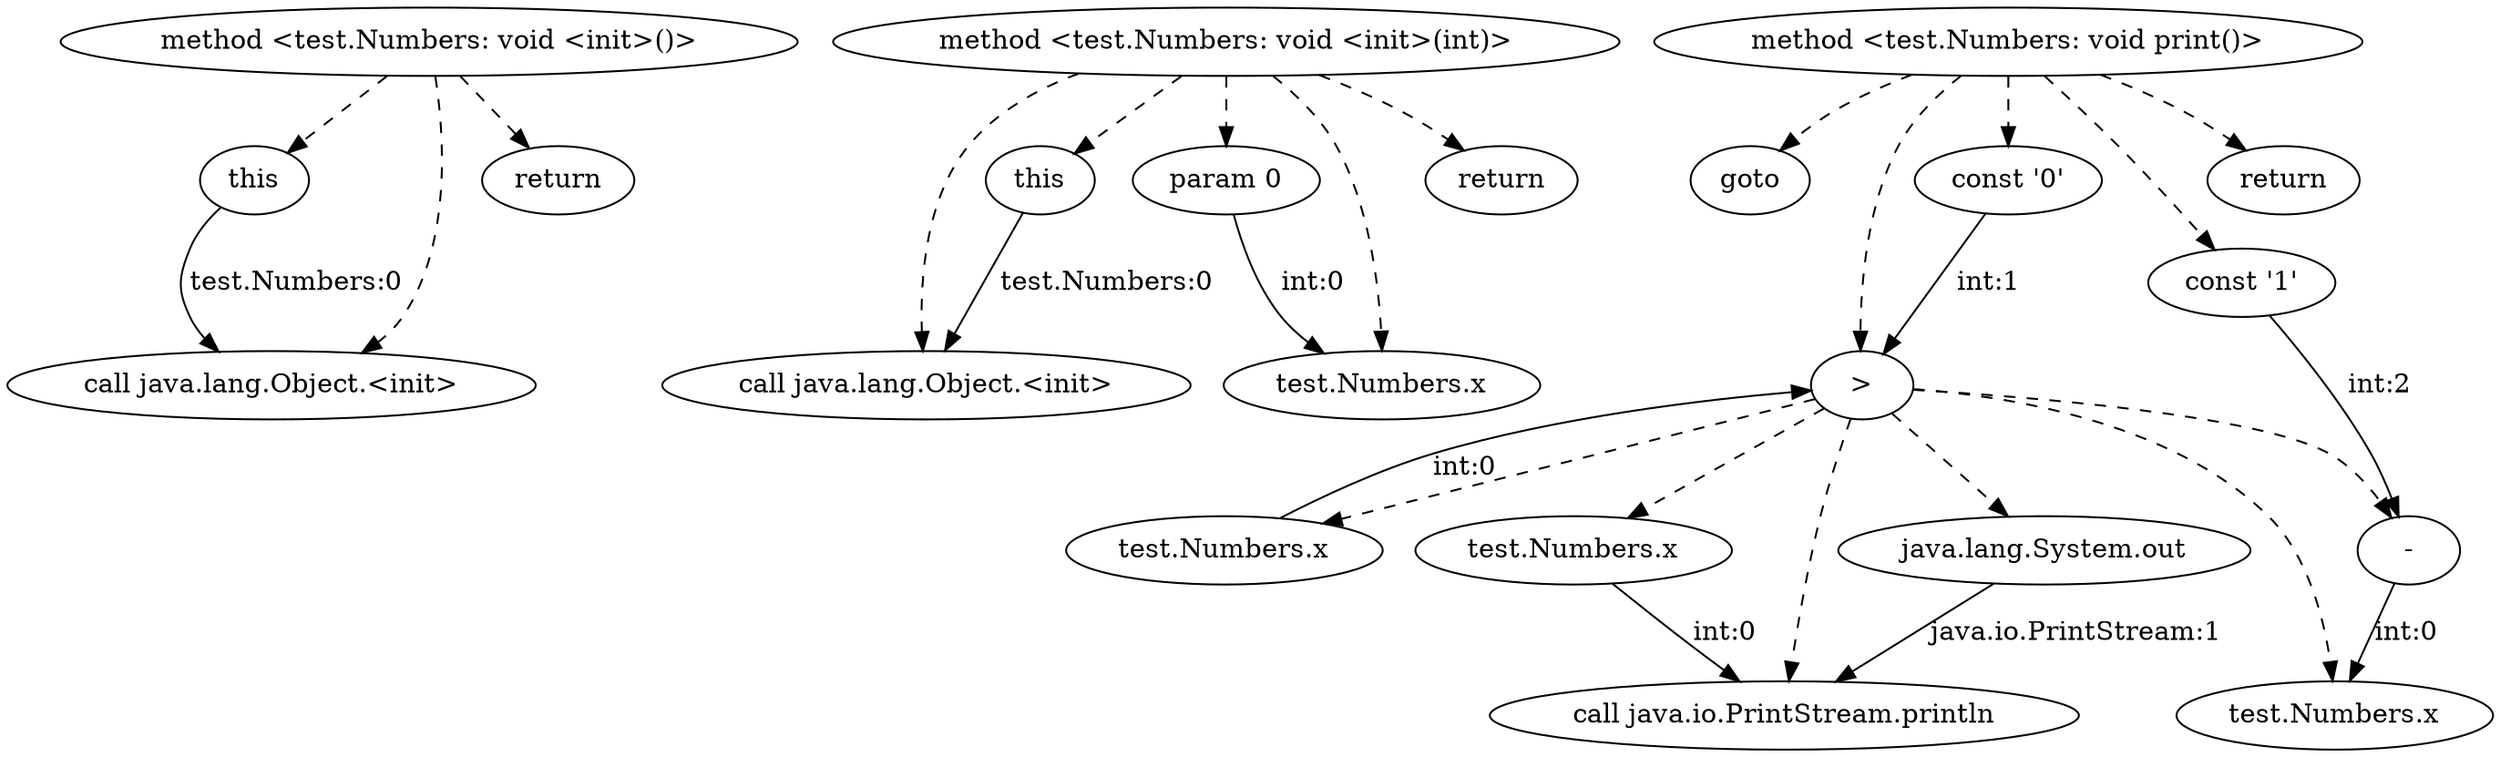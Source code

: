 // PDG
digraph {
	0 [label="method <test.Numbers: void <init>()>"]
	1 [label="method <test.Numbers: void <init>(int)>"]
	2 [label="method <test.Numbers: void print()>"]
	3 [label=this]
	4 [label="call java.lang.Object.<init>"]
	5 [label=return]
	6 [label=this]
	7 [label="param 0"]
	8 [label="call java.lang.Object.<init>"]
	9 [label="test.Numbers.x"]
	10 [label=return]
	11 [label=goto]
	12 [label="java.lang.System.out"]
	13 [label="test.Numbers.x"]
	14 [label="call java.io.PrintStream.println"]
	15 [label="test.Numbers.x"]
	16 [label="-"]
	17 [label="const '1'"]
	18 [label="test.Numbers.x"]
	19 [label=">"]
	20 [label="const '0'"]
	21 [label=return]
	0 -> 3 [label="" style=dashed]
	0 -> 4 [label="" style=dashed]
	0 -> 5 [label="" style=dashed]
	1 -> 6 [label="" style=dashed]
	1 -> 7 [label="" style=dashed]
	1 -> 8 [label="" style=dashed]
	1 -> 9 [label="" style=dashed]
	1 -> 10 [label="" style=dashed]
	2 -> 17 [label="" style=dashed]
	2 -> 19 [label="" style=dashed]
	2 -> 20 [label="" style=dashed]
	2 -> 21 [label="" style=dashed]
	2 -> 11 [label="" style=dashed]
	19 -> 16 [label="" style=dashed]
	19 -> 18 [label="" style=dashed]
	19 -> 12 [label="" style=dashed]
	19 -> 13 [label="" style=dashed]
	19 -> 14 [label="" style=dashed]
	19 -> 15 [label="" style=dashed]
	17 -> 16 [label="int:2"]
	12 -> 14 [label="java.io.PrintStream:1"]
	20 -> 19 [label="int:1"]
	16 -> 15 [label="int:0"]
	18 -> 19 [label="int:0"]
	7 -> 9 [label="int:0"]
	13 -> 14 [label="int:0"]
	3 -> 4 [label="test.Numbers:0"]
	6 -> 8 [label="test.Numbers:0"]
}
